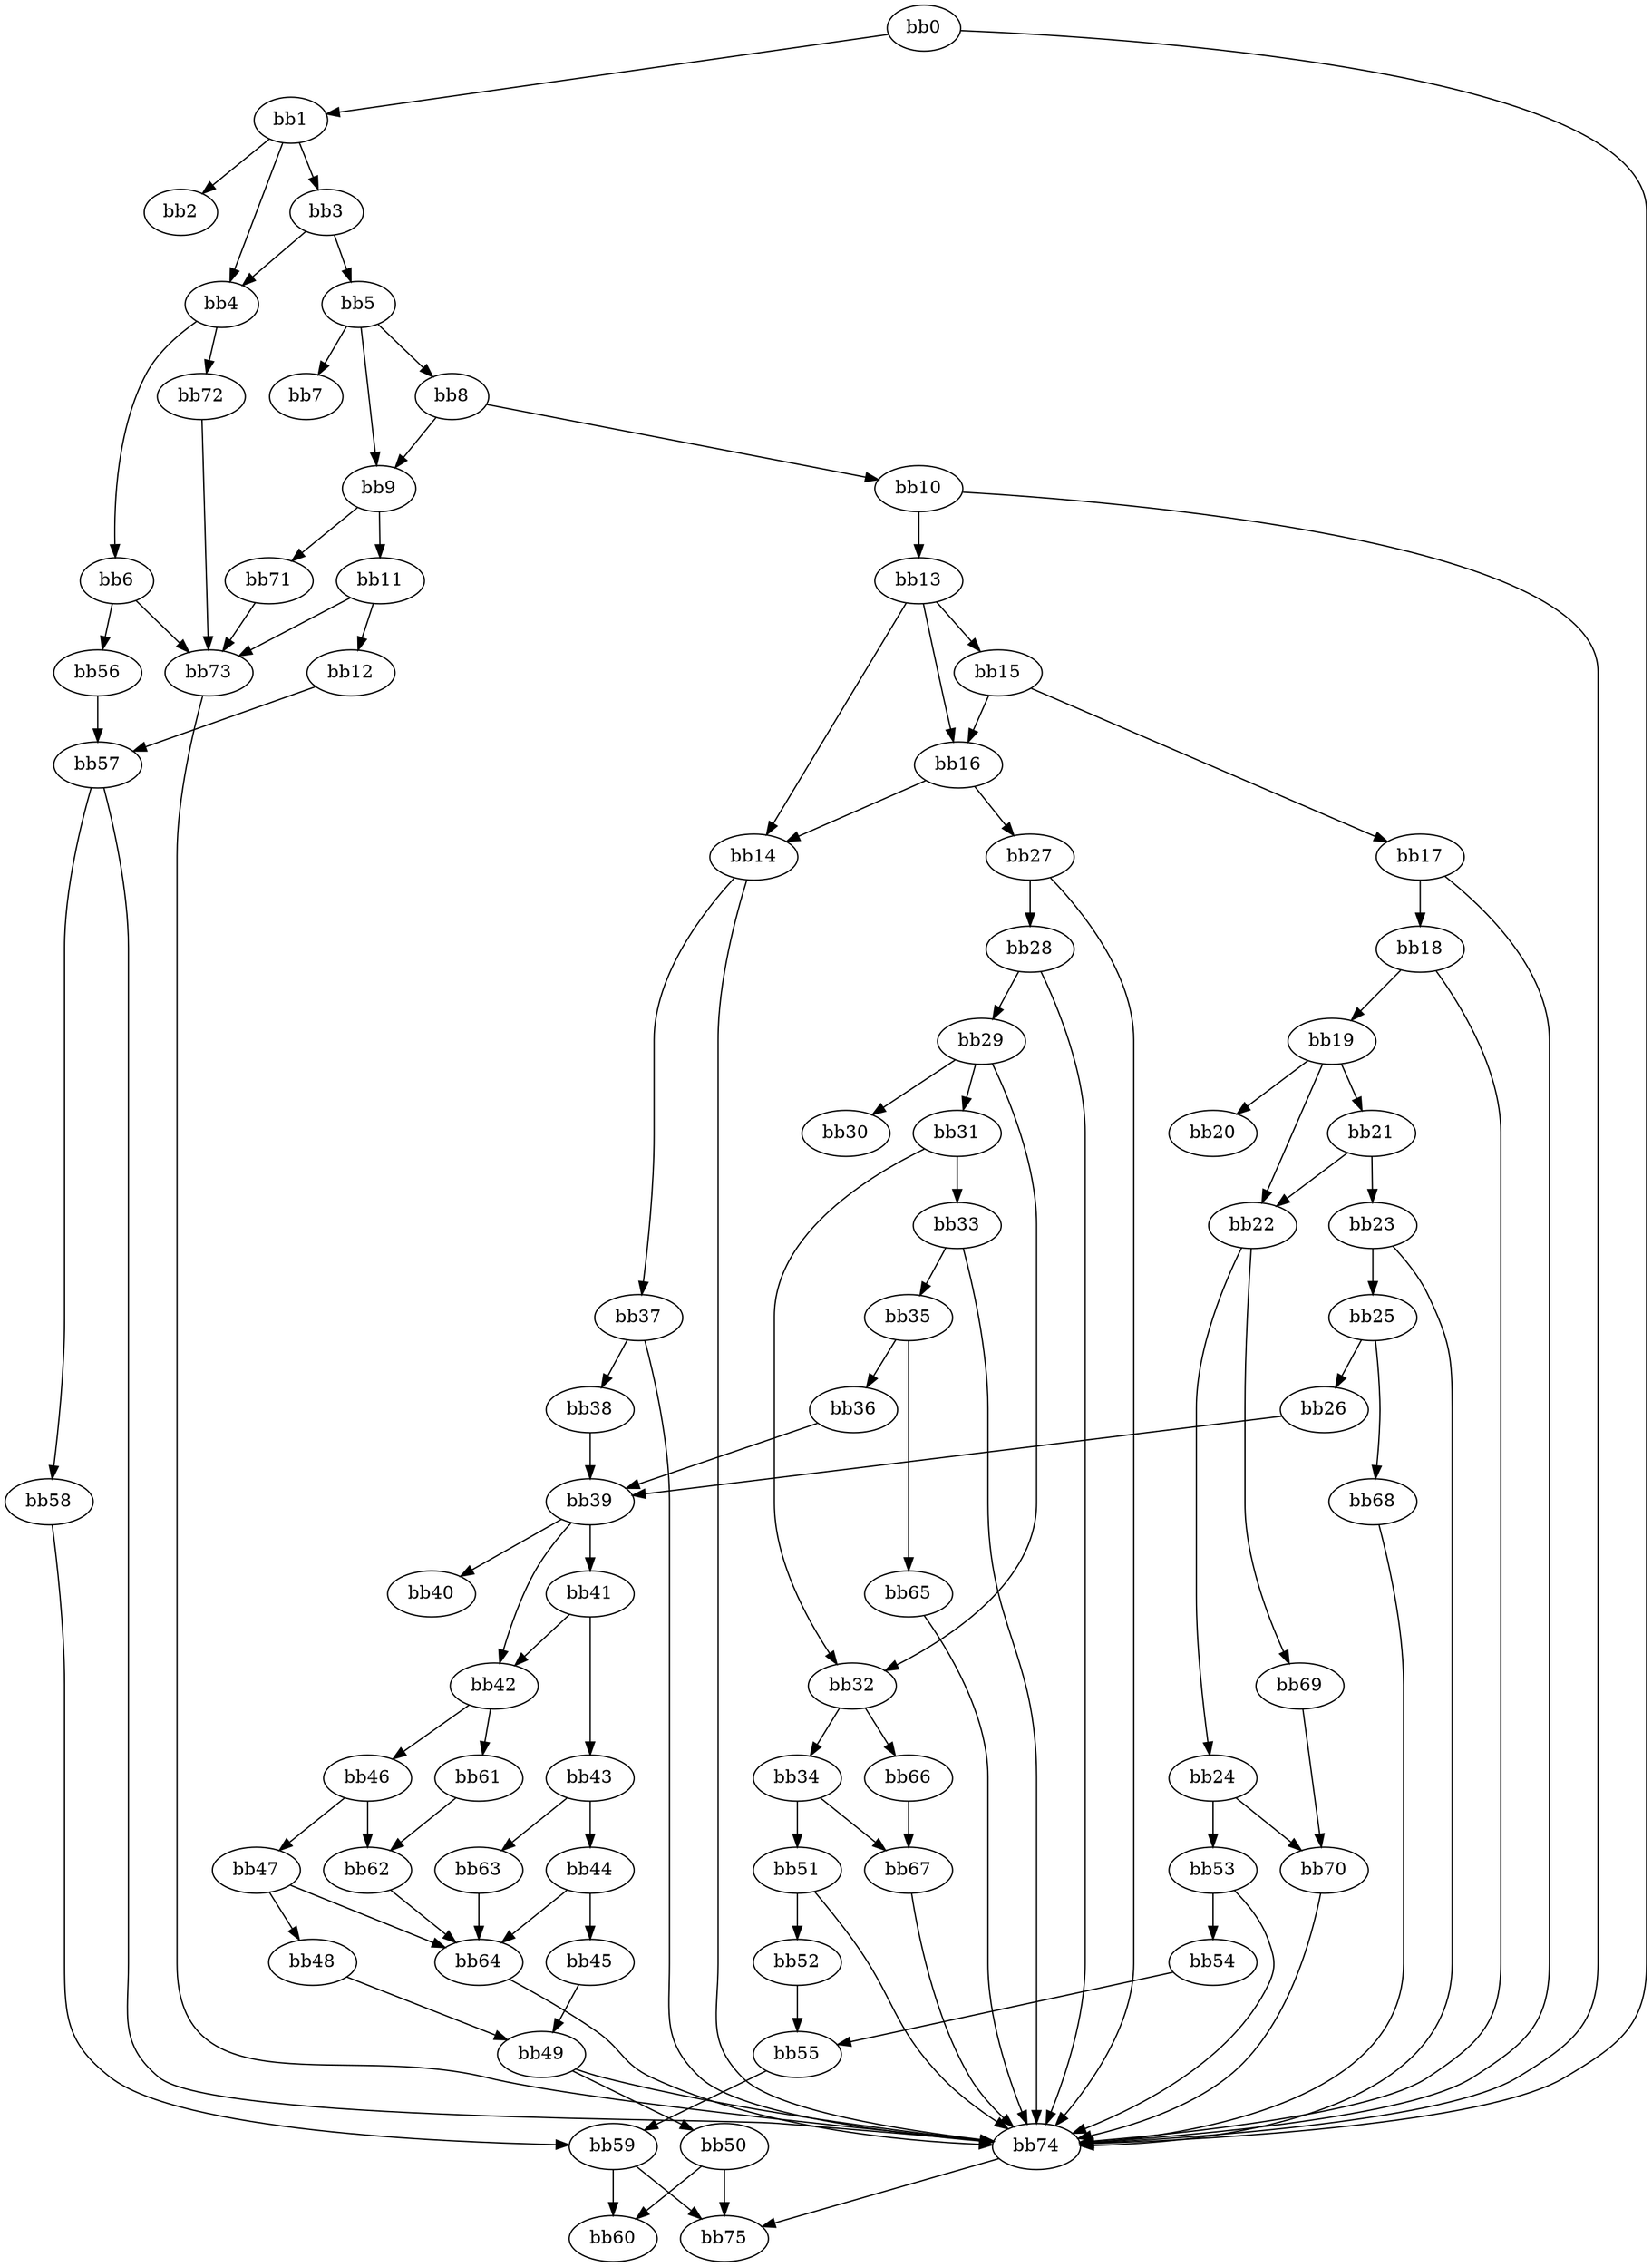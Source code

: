 digraph {
    0 [ label = "bb0\l" ]
    1 [ label = "bb1\l" ]
    2 [ label = "bb2\l" ]
    3 [ label = "bb3\l" ]
    4 [ label = "bb4\l" ]
    5 [ label = "bb5\l" ]
    6 [ label = "bb6\l" ]
    7 [ label = "bb7\l" ]
    8 [ label = "bb8\l" ]
    9 [ label = "bb9\l" ]
    10 [ label = "bb10\l" ]
    11 [ label = "bb11\l" ]
    12 [ label = "bb12\l" ]
    13 [ label = "bb13\l" ]
    14 [ label = "bb14\l" ]
    15 [ label = "bb15\l" ]
    16 [ label = "bb16\l" ]
    17 [ label = "bb17\l" ]
    18 [ label = "bb18\l" ]
    19 [ label = "bb19\l" ]
    20 [ label = "bb20\l" ]
    21 [ label = "bb21\l" ]
    22 [ label = "bb22\l" ]
    23 [ label = "bb23\l" ]
    24 [ label = "bb24\l" ]
    25 [ label = "bb25\l" ]
    26 [ label = "bb26\l" ]
    27 [ label = "bb27\l" ]
    28 [ label = "bb28\l" ]
    29 [ label = "bb29\l" ]
    30 [ label = "bb30\l" ]
    31 [ label = "bb31\l" ]
    32 [ label = "bb32\l" ]
    33 [ label = "bb33\l" ]
    34 [ label = "bb34\l" ]
    35 [ label = "bb35\l" ]
    36 [ label = "bb36\l" ]
    37 [ label = "bb37\l" ]
    38 [ label = "bb38\l" ]
    39 [ label = "bb39\l" ]
    40 [ label = "bb40\l" ]
    41 [ label = "bb41\l" ]
    42 [ label = "bb42\l" ]
    43 [ label = "bb43\l" ]
    44 [ label = "bb44\l" ]
    45 [ label = "bb45\l" ]
    46 [ label = "bb46\l" ]
    47 [ label = "bb47\l" ]
    48 [ label = "bb48\l" ]
    49 [ label = "bb49\l" ]
    50 [ label = "bb50\l" ]
    51 [ label = "bb51\l" ]
    52 [ label = "bb52\l" ]
    53 [ label = "bb53\l" ]
    54 [ label = "bb54\l" ]
    55 [ label = "bb55\l" ]
    56 [ label = "bb56\l" ]
    57 [ label = "bb57\l" ]
    58 [ label = "bb58\l" ]
    59 [ label = "bb59\l" ]
    60 [ label = "bb60\l" ]
    61 [ label = "bb61\l" ]
    62 [ label = "bb62\l" ]
    63 [ label = "bb63\l" ]
    64 [ label = "bb64\l" ]
    65 [ label = "bb65\l" ]
    66 [ label = "bb66\l" ]
    67 [ label = "bb67\l" ]
    68 [ label = "bb68\l" ]
    69 [ label = "bb69\l" ]
    70 [ label = "bb70\l" ]
    71 [ label = "bb71\l" ]
    72 [ label = "bb72\l" ]
    73 [ label = "bb73\l" ]
    74 [ label = "bb74\l" ]
    75 [ label = "bb75\l" ]
    0 -> 1 [ ]
    0 -> 74 [ ]
    1 -> 2 [ ]
    1 -> 3 [ ]
    1 -> 4 [ ]
    3 -> 4 [ ]
    3 -> 5 [ ]
    4 -> 6 [ ]
    4 -> 72 [ ]
    5 -> 7 [ ]
    5 -> 8 [ ]
    5 -> 9 [ ]
    6 -> 56 [ ]
    6 -> 73 [ ]
    8 -> 9 [ ]
    8 -> 10 [ ]
    9 -> 11 [ ]
    9 -> 71 [ ]
    10 -> 13 [ ]
    10 -> 74 [ ]
    11 -> 12 [ ]
    11 -> 73 [ ]
    12 -> 57 [ ]
    13 -> 14 [ ]
    13 -> 15 [ ]
    13 -> 16 [ ]
    14 -> 37 [ ]
    14 -> 74 [ ]
    15 -> 16 [ ]
    15 -> 17 [ ]
    16 -> 14 [ ]
    16 -> 27 [ ]
    17 -> 18 [ ]
    17 -> 74 [ ]
    18 -> 19 [ ]
    18 -> 74 [ ]
    19 -> 20 [ ]
    19 -> 21 [ ]
    19 -> 22 [ ]
    21 -> 22 [ ]
    21 -> 23 [ ]
    22 -> 24 [ ]
    22 -> 69 [ ]
    23 -> 25 [ ]
    23 -> 74 [ ]
    24 -> 53 [ ]
    24 -> 70 [ ]
    25 -> 26 [ ]
    25 -> 68 [ ]
    26 -> 39 [ ]
    27 -> 28 [ ]
    27 -> 74 [ ]
    28 -> 29 [ ]
    28 -> 74 [ ]
    29 -> 30 [ ]
    29 -> 31 [ ]
    29 -> 32 [ ]
    31 -> 32 [ ]
    31 -> 33 [ ]
    32 -> 34 [ ]
    32 -> 66 [ ]
    33 -> 35 [ ]
    33 -> 74 [ ]
    34 -> 51 [ ]
    34 -> 67 [ ]
    35 -> 36 [ ]
    35 -> 65 [ ]
    36 -> 39 [ ]
    37 -> 38 [ ]
    37 -> 74 [ ]
    38 -> 39 [ ]
    39 -> 40 [ ]
    39 -> 41 [ ]
    39 -> 42 [ ]
    41 -> 42 [ ]
    41 -> 43 [ ]
    42 -> 46 [ ]
    42 -> 61 [ ]
    43 -> 44 [ ]
    43 -> 63 [ ]
    44 -> 45 [ ]
    44 -> 64 [ ]
    45 -> 49 [ ]
    46 -> 47 [ ]
    46 -> 62 [ ]
    47 -> 48 [ ]
    47 -> 64 [ ]
    48 -> 49 [ ]
    49 -> 50 [ ]
    49 -> 74 [ ]
    50 -> 60 [ ]
    50 -> 75 [ ]
    51 -> 52 [ ]
    51 -> 74 [ ]
    52 -> 55 [ ]
    53 -> 54 [ ]
    53 -> 74 [ ]
    54 -> 55 [ ]
    55 -> 59 [ ]
    56 -> 57 [ ]
    57 -> 58 [ ]
    57 -> 74 [ ]
    58 -> 59 [ ]
    59 -> 60 [ ]
    59 -> 75 [ ]
    61 -> 62 [ ]
    62 -> 64 [ ]
    63 -> 64 [ ]
    64 -> 74 [ ]
    65 -> 74 [ ]
    66 -> 67 [ ]
    67 -> 74 [ ]
    68 -> 74 [ ]
    69 -> 70 [ ]
    70 -> 74 [ ]
    71 -> 73 [ ]
    72 -> 73 [ ]
    73 -> 74 [ ]
    74 -> 75 [ ]
}

